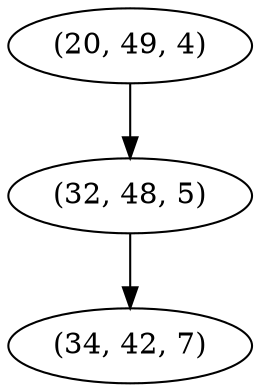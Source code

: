 digraph tree {
    "(20, 49, 4)";
    "(32, 48, 5)";
    "(34, 42, 7)";
    "(20, 49, 4)" -> "(32, 48, 5)";
    "(32, 48, 5)" -> "(34, 42, 7)";
}

